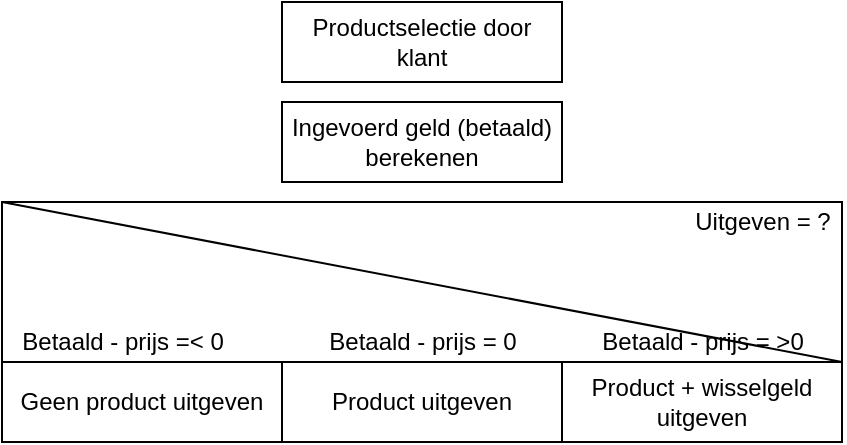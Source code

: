 <mxfile>
    <diagram id="On4huvw2QlHbMblT2Gbk" name="Page-1">
        <mxGraphModel dx="1154" dy="777" grid="1" gridSize="10" guides="1" tooltips="1" connect="1" arrows="1" fold="1" page="1" pageScale="1" pageWidth="850" pageHeight="1100" math="0" shadow="0">
            <root>
                <mxCell id="0"/>
                <mxCell id="1" parent="0"/>
                <mxCell id="2" value="" style="rounded=0;whiteSpace=wrap;html=1;" vertex="1" parent="1">
                    <mxGeometry x="210" y="250" width="420" height="80" as="geometry"/>
                </mxCell>
                <mxCell id="3" value="Geen product uitgeven" style="rounded=0;whiteSpace=wrap;html=1;" vertex="1" parent="1">
                    <mxGeometry x="210" y="330" width="140" height="40" as="geometry"/>
                </mxCell>
                <mxCell id="4" value="Product uitgeven" style="rounded=0;whiteSpace=wrap;html=1;" vertex="1" parent="1">
                    <mxGeometry x="350" y="330" width="140" height="40" as="geometry"/>
                </mxCell>
                <mxCell id="5" value="Product + wisselgeld uitgeven" style="rounded=0;whiteSpace=wrap;html=1;" vertex="1" parent="1">
                    <mxGeometry x="490" y="330" width="140" height="40" as="geometry"/>
                </mxCell>
                <mxCell id="6" value="" style="endArrow=none;html=1;entryX=0;entryY=0;entryDx=0;entryDy=0;exitX=1;exitY=0;exitDx=0;exitDy=0;" edge="1" parent="1" source="5" target="2">
                    <mxGeometry width="50" height="50" relative="1" as="geometry">
                        <mxPoint x="500" y="510" as="sourcePoint"/>
                        <mxPoint x="550" y="460" as="targetPoint"/>
                    </mxGeometry>
                </mxCell>
                <mxCell id="7" value="Betaald - prijs =&amp;lt; 0" style="text;html=1;align=center;verticalAlign=middle;resizable=0;points=[];autosize=1;strokeColor=none;fillColor=none;" vertex="1" parent="1">
                    <mxGeometry x="210" y="310" width="120" height="20" as="geometry"/>
                </mxCell>
                <mxCell id="8" value="Betaald - prijs = 0" style="text;html=1;align=center;verticalAlign=middle;resizable=0;points=[];autosize=1;strokeColor=none;fillColor=none;" vertex="1" parent="1">
                    <mxGeometry x="365" y="310" width="110" height="20" as="geometry"/>
                </mxCell>
                <mxCell id="9" value="Betaald - prijs = &amp;gt;0" style="text;html=1;align=center;verticalAlign=middle;resizable=0;points=[];autosize=1;strokeColor=none;fillColor=none;" vertex="1" parent="1">
                    <mxGeometry x="500" y="310" width="120" height="20" as="geometry"/>
                </mxCell>
                <mxCell id="10" value="Uitgeven = ?" style="text;html=1;align=center;verticalAlign=middle;resizable=0;points=[];autosize=1;strokeColor=none;fillColor=none;" vertex="1" parent="1">
                    <mxGeometry x="550" y="250" width="80" height="20" as="geometry"/>
                </mxCell>
                <mxCell id="11" value="Productselectie door klant" style="rounded=0;whiteSpace=wrap;html=1;" vertex="1" parent="1">
                    <mxGeometry x="350" y="150" width="140" height="40" as="geometry"/>
                </mxCell>
                <mxCell id="12" value="Ingevoerd geld (betaald) berekenen" style="rounded=0;whiteSpace=wrap;html=1;" vertex="1" parent="1">
                    <mxGeometry x="350" y="200" width="140" height="40" as="geometry"/>
                </mxCell>
            </root>
        </mxGraphModel>
    </diagram>
</mxfile>